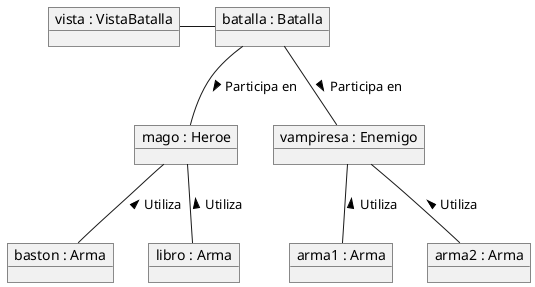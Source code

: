 @startuml Objetos
object "batalla : Batalla" as Batalla

object "mago : Heroe" as Heroe
object "vampiresa : Enemigo" as Enemigo

object "baston : Arma" as ArmaH1
object "libro : Arma" as ArmaH2

object "arma1 : Arma" as ArmaV1
object "arma2 : Arma" as ArmaV2

object "vista : VistaBatalla" as VistaBatalla

Batalla -l- VistaBatalla

Enemigo -u- Batalla : Participa en <
Heroe -u- Batalla : Participa en <

Heroe -d- ArmaH1 : Utiliza <
Heroe -d- ArmaH2 : Utiliza <

Enemigo -d- ArmaV1 : Utiliza <
Enemigo -d- ArmaV2 : Utiliza <


@enduml